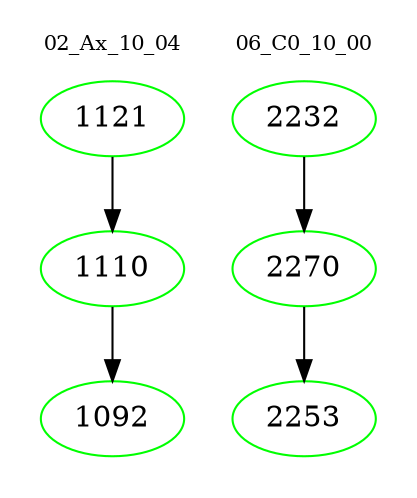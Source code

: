 digraph{
subgraph cluster_0 {
color = white
label = "02_Ax_10_04";
fontsize=10;
T0_1121 [label="1121", color="green"]
T0_1121 -> T0_1110 [color="black"]
T0_1110 [label="1110", color="green"]
T0_1110 -> T0_1092 [color="black"]
T0_1092 [label="1092", color="green"]
}
subgraph cluster_1 {
color = white
label = "06_C0_10_00";
fontsize=10;
T1_2232 [label="2232", color="green"]
T1_2232 -> T1_2270 [color="black"]
T1_2270 [label="2270", color="green"]
T1_2270 -> T1_2253 [color="black"]
T1_2253 [label="2253", color="green"]
}
}
